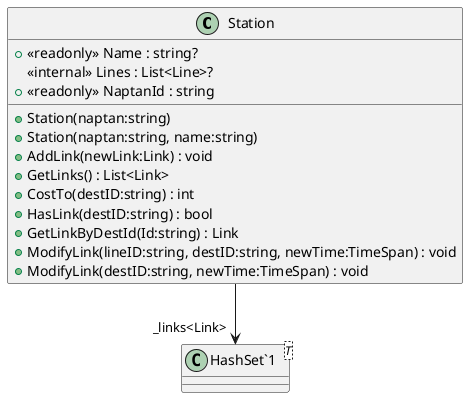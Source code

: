 @startuml
class Station {
    + <<readonly>> Name : string?
    <<internal>> Lines : List<Line>?
    + <<readonly>> NaptanId : string
    + Station(naptan:string)
    + Station(naptan:string, name:string)
    + AddLink(newLink:Link) : void
    + GetLinks() : List<Link>
    + CostTo(destID:string) : int
    + HasLink(destID:string) : bool
    + GetLinkByDestId(Id:string) : Link
    + ModifyLink(lineID:string, destID:string, newTime:TimeSpan) : void
    + ModifyLink(destID:string, newTime:TimeSpan) : void
}
class "HashSet`1"<T> {
}
Station --> "_links<Link>" "HashSet`1"
@enduml

